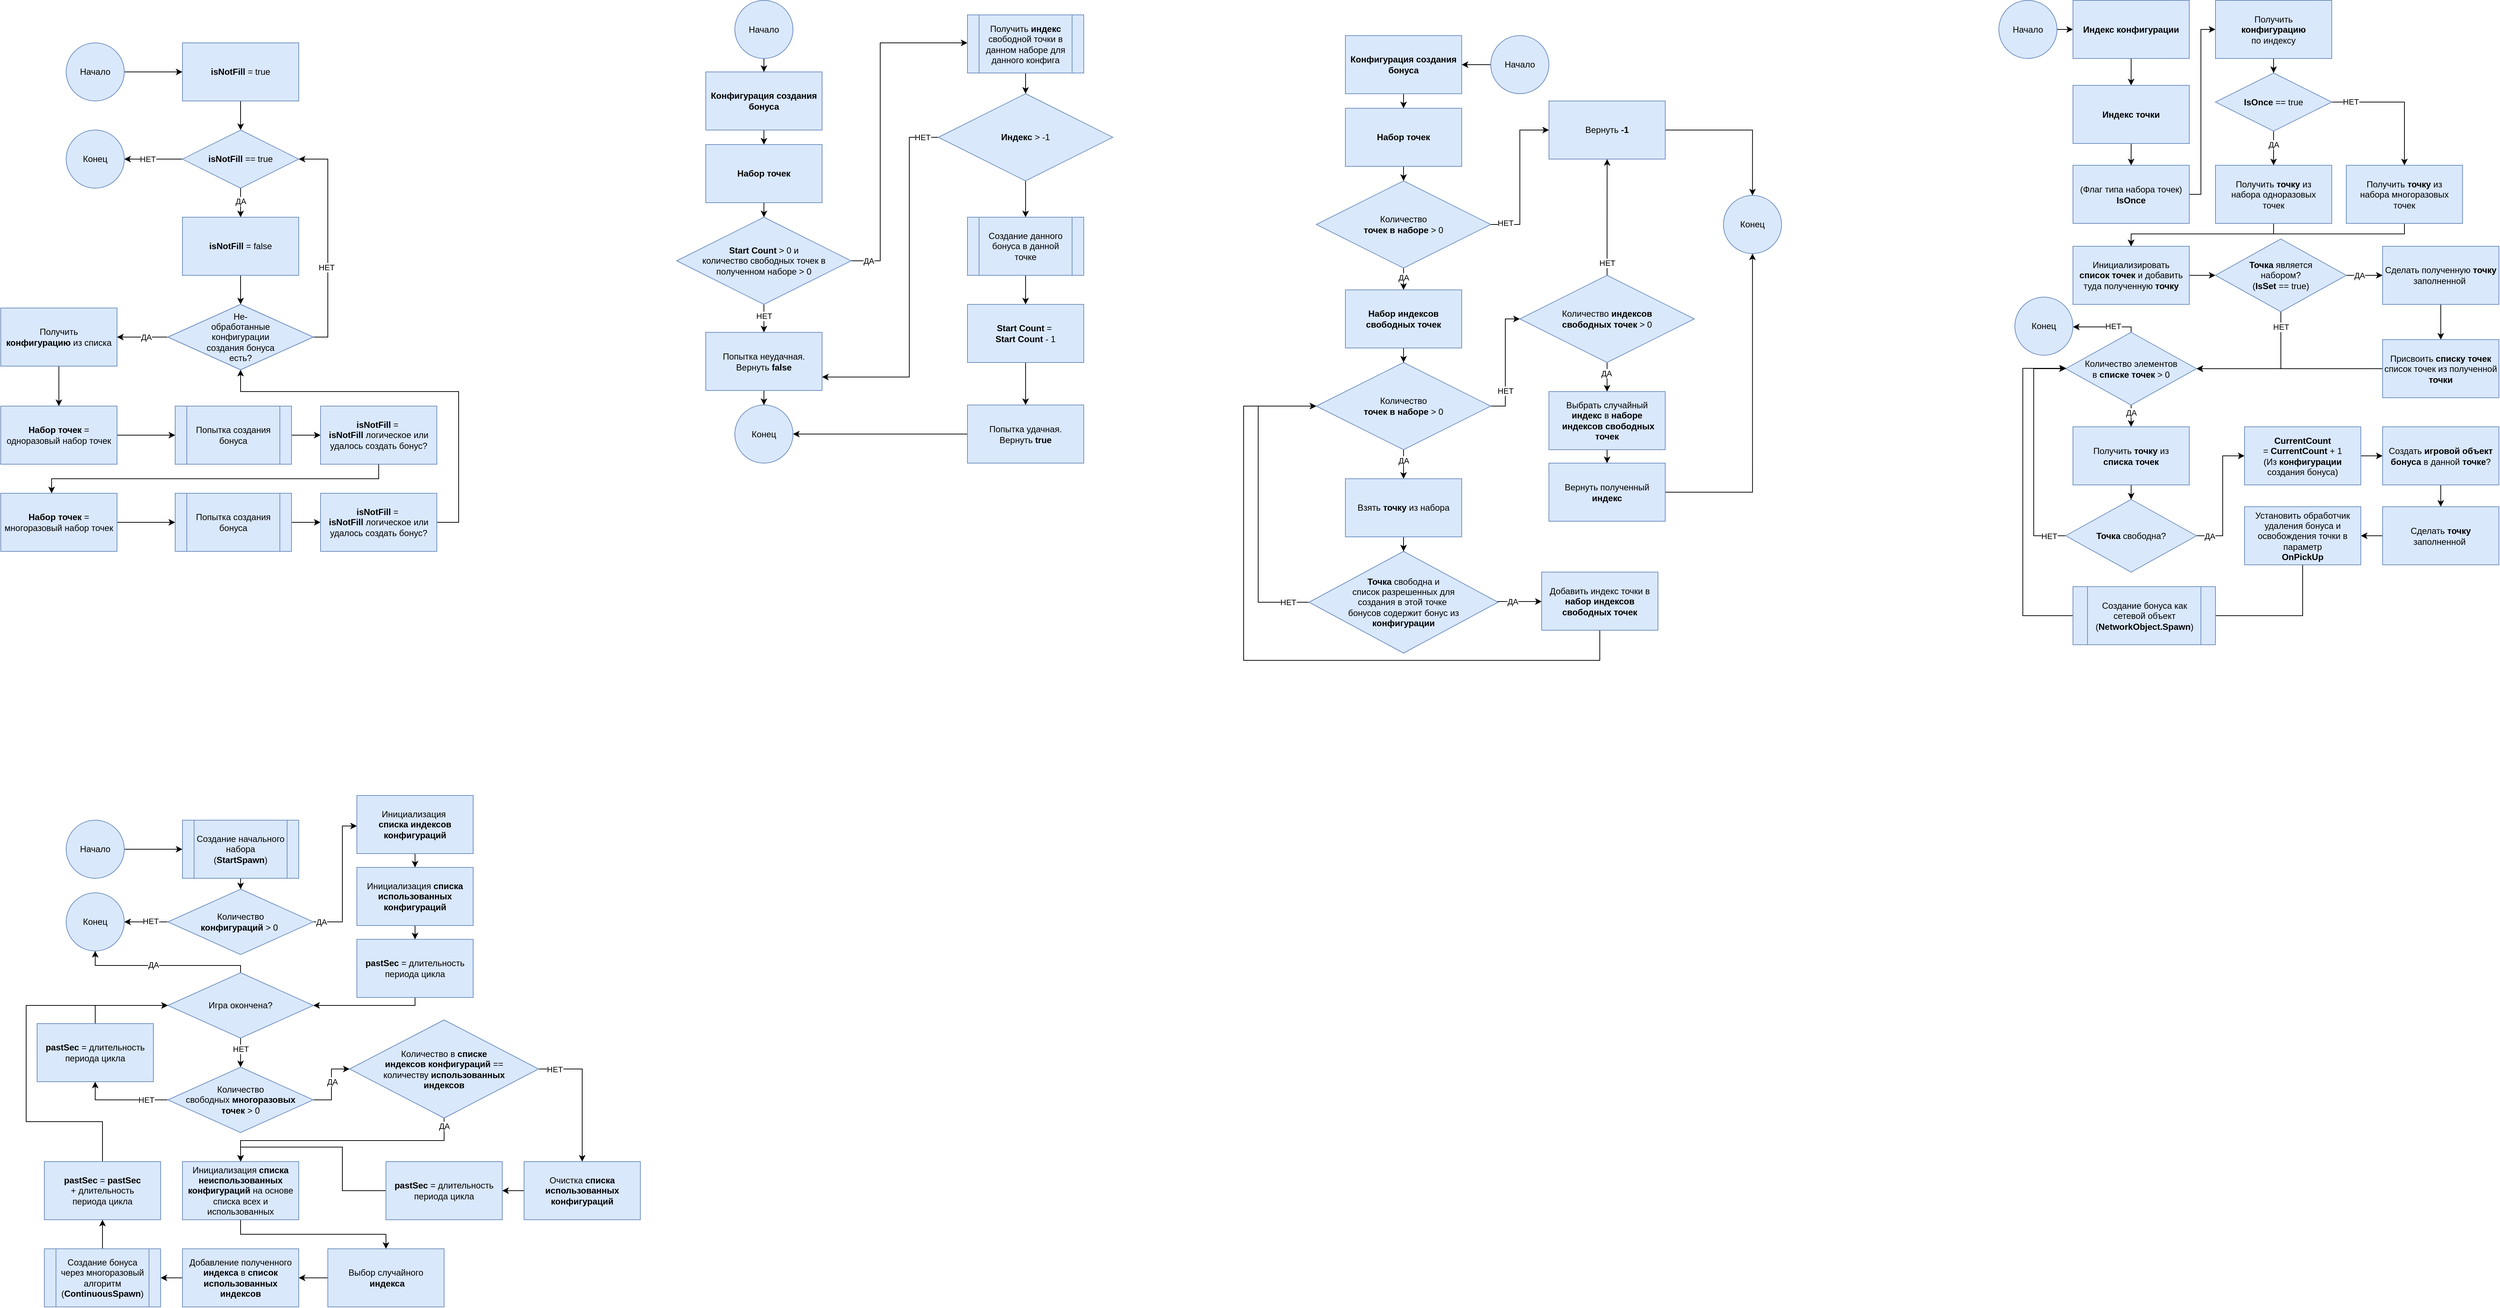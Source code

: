 <mxfile version="20.7.4" type="device"><diagram id="KfQJurLHbdmu5uX72Rk1" name="Page-1"><mxGraphModel dx="9333" dy="5787" grid="0" gridSize="10" guides="1" tooltips="1" connect="1" arrows="1" fold="1" page="0" pageScale="1" pageWidth="850" pageHeight="1100" math="0" shadow="0"><root><mxCell id="0"/><mxCell id="1" parent="0"/><mxCell id="1uHVcnJE2vXdpQwuul6x-3" style="edgeStyle=orthogonalEdgeStyle;rounded=0;orthogonalLoop=1;jettySize=auto;html=1;" parent="1" source="1uHVcnJE2vXdpQwuul6x-1" target="1uHVcnJE2vXdpQwuul6x-2" edge="1"><mxGeometry relative="1" as="geometry"/></mxCell><mxCell id="1uHVcnJE2vXdpQwuul6x-1" value="Начало" style="ellipse;whiteSpace=wrap;html=1;aspect=fixed;fillColor=#dae8fc;strokeColor=#6c8ebf;" parent="1" vertex="1"><mxGeometry x="-200" y="200" width="80" height="80" as="geometry"/></mxCell><mxCell id="1uHVcnJE2vXdpQwuul6x-5" style="edgeStyle=orthogonalEdgeStyle;rounded=0;orthogonalLoop=1;jettySize=auto;html=1;" parent="1" source="1uHVcnJE2vXdpQwuul6x-2" target="1uHVcnJE2vXdpQwuul6x-6" edge="1"><mxGeometry relative="1" as="geometry"><mxPoint x="40" y="320" as="targetPoint"/></mxGeometry></mxCell><mxCell id="1uHVcnJE2vXdpQwuul6x-2" value="&lt;b&gt;isNotFill&lt;/b&gt; = true" style="rounded=0;whiteSpace=wrap;html=1;fillColor=#dae8fc;strokeColor=#6c8ebf;" parent="1" vertex="1"><mxGeometry x="-40" y="200" width="160" height="80" as="geometry"/></mxCell><mxCell id="1uHVcnJE2vXdpQwuul6x-14" style="edgeStyle=orthogonalEdgeStyle;rounded=0;orthogonalLoop=1;jettySize=auto;html=1;" parent="1" source="1uHVcnJE2vXdpQwuul6x-6" target="1uHVcnJE2vXdpQwuul6x-13" edge="1"><mxGeometry relative="1" as="geometry"><Array as="points"><mxPoint x="40" y="420"/><mxPoint x="40" y="420"/></Array></mxGeometry></mxCell><mxCell id="1uHVcnJE2vXdpQwuul6x-18" value="ДА" style="edgeLabel;html=1;align=center;verticalAlign=middle;resizable=0;points=[];" parent="1uHVcnJE2vXdpQwuul6x-14" vertex="1" connectable="0"><mxGeometry x="-0.125" relative="1" as="geometry"><mxPoint as="offset"/></mxGeometry></mxCell><mxCell id="1uHVcnJE2vXdpQwuul6x-42" style="edgeStyle=orthogonalEdgeStyle;rounded=0;orthogonalLoop=1;jettySize=auto;html=1;" parent="1" source="1uHVcnJE2vXdpQwuul6x-6" target="1uHVcnJE2vXdpQwuul6x-8" edge="1"><mxGeometry relative="1" as="geometry"/></mxCell><mxCell id="1uHVcnJE2vXdpQwuul6x-43" value="НЕТ" style="edgeLabel;html=1;align=center;verticalAlign=middle;resizable=0;points=[];" parent="1uHVcnJE2vXdpQwuul6x-42" vertex="1" connectable="0"><mxGeometry x="0.204" relative="1" as="geometry"><mxPoint as="offset"/></mxGeometry></mxCell><mxCell id="1uHVcnJE2vXdpQwuul6x-6" value="&lt;b style=&quot;border-color: var(--border-color);&quot;&gt;isNotFill&lt;/b&gt;&amp;nbsp;== true" style="rhombus;whiteSpace=wrap;html=1;fillColor=#dae8fc;strokeColor=#6c8ebf;" parent="1" vertex="1"><mxGeometry x="-40" y="320" width="160" height="80" as="geometry"/></mxCell><mxCell id="1uHVcnJE2vXdpQwuul6x-8" value="Конец" style="ellipse;whiteSpace=wrap;html=1;aspect=fixed;fillColor=#dae8fc;strokeColor=#6c8ebf;" parent="1" vertex="1"><mxGeometry x="-200" y="320" width="80" height="80" as="geometry"/></mxCell><mxCell id="1uHVcnJE2vXdpQwuul6x-20" style="edgeStyle=orthogonalEdgeStyle;rounded=0;orthogonalLoop=1;jettySize=auto;html=1;" parent="1" source="1uHVcnJE2vXdpQwuul6x-13" target="1uHVcnJE2vXdpQwuul6x-19" edge="1"><mxGeometry relative="1" as="geometry"><Array as="points"><mxPoint x="50" y="520"/><mxPoint x="50" y="520"/></Array></mxGeometry></mxCell><mxCell id="1uHVcnJE2vXdpQwuul6x-13" value="&lt;b&gt;isNotFill&lt;/b&gt; = false" style="rounded=0;whiteSpace=wrap;html=1;fillColor=#dae8fc;strokeColor=#6c8ebf;" parent="1" vertex="1"><mxGeometry x="-40" y="440" width="160" height="80" as="geometry"/></mxCell><mxCell id="1uHVcnJE2vXdpQwuul6x-44" style="edgeStyle=orthogonalEdgeStyle;rounded=0;orthogonalLoop=1;jettySize=auto;html=1;" parent="1" source="1uHVcnJE2vXdpQwuul6x-19" target="1uHVcnJE2vXdpQwuul6x-6" edge="1"><mxGeometry relative="1" as="geometry"><Array as="points"><mxPoint x="160" y="605"/><mxPoint x="160" y="360"/></Array></mxGeometry></mxCell><mxCell id="1uHVcnJE2vXdpQwuul6x-45" value="НЕТ" style="edgeLabel;html=1;align=center;verticalAlign=middle;resizable=0;points=[];" parent="1uHVcnJE2vXdpQwuul6x-44" vertex="1" connectable="0"><mxGeometry x="-0.236" y="2" relative="1" as="geometry"><mxPoint as="offset"/></mxGeometry></mxCell><mxCell id="1uHVcnJE2vXdpQwuul6x-46" style="edgeStyle=orthogonalEdgeStyle;rounded=0;orthogonalLoop=1;jettySize=auto;html=1;" parent="1" source="1uHVcnJE2vXdpQwuul6x-19" target="1uHVcnJE2vXdpQwuul6x-28" edge="1"><mxGeometry relative="1" as="geometry"/></mxCell><mxCell id="1uHVcnJE2vXdpQwuul6x-47" value="ДА" style="edgeLabel;html=1;align=center;verticalAlign=middle;resizable=0;points=[];" parent="1uHVcnJE2vXdpQwuul6x-46" vertex="1" connectable="0"><mxGeometry x="-0.733" y="1" relative="1" as="geometry"><mxPoint x="-21" y="-1" as="offset"/></mxGeometry></mxCell><mxCell id="1uHVcnJE2vXdpQwuul6x-19" value="Не-&lt;br&gt;обработанные &lt;br&gt;конфигурации&lt;br&gt;создания бонуса&lt;br&gt;есть?" style="rhombus;whiteSpace=wrap;html=1;fillColor=#dae8fc;strokeColor=#6c8ebf;" parent="1" vertex="1"><mxGeometry x="-60" y="560" width="200" height="90" as="geometry"/></mxCell><mxCell id="1uHVcnJE2vXdpQwuul6x-32" style="edgeStyle=orthogonalEdgeStyle;rounded=0;orthogonalLoop=1;jettySize=auto;html=1;" parent="1" source="1uHVcnJE2vXdpQwuul6x-23" target="1uHVcnJE2vXdpQwuul6x-33" edge="1"><mxGeometry relative="1" as="geometry"><mxPoint x="-160" y="820" as="targetPoint"/></mxGeometry></mxCell><mxCell id="1uHVcnJE2vXdpQwuul6x-23" value="&lt;b&gt;Набор точек &lt;/b&gt;= одноразовый набор точек" style="rounded=0;whiteSpace=wrap;html=1;fillColor=#dae8fc;strokeColor=#6c8ebf;" parent="1" vertex="1"><mxGeometry x="-290" y="700" width="160" height="80" as="geometry"/></mxCell><mxCell id="1uHVcnJE2vXdpQwuul6x-38" style="edgeStyle=orthogonalEdgeStyle;rounded=0;orthogonalLoop=1;jettySize=auto;html=1;" parent="1" source="1uHVcnJE2vXdpQwuul6x-26" target="1uHVcnJE2vXdpQwuul6x-37" edge="1"><mxGeometry relative="1" as="geometry"/></mxCell><mxCell id="1uHVcnJE2vXdpQwuul6x-26" value="&lt;b&gt;Набор точек &lt;/b&gt;= многоразовый набор точек" style="rounded=0;whiteSpace=wrap;html=1;fillColor=#dae8fc;strokeColor=#6c8ebf;" parent="1" vertex="1"><mxGeometry x="-290" y="820" width="160" height="80" as="geometry"/></mxCell><mxCell id="1uHVcnJE2vXdpQwuul6x-29" style="edgeStyle=orthogonalEdgeStyle;rounded=0;orthogonalLoop=1;jettySize=auto;html=1;" parent="1" source="1uHVcnJE2vXdpQwuul6x-28" target="1uHVcnJE2vXdpQwuul6x-23" edge="1"><mxGeometry relative="1" as="geometry"/></mxCell><mxCell id="1uHVcnJE2vXdpQwuul6x-28" value="Получить &lt;br&gt;&lt;b&gt;конфигурацию &lt;/b&gt;из списка" style="rounded=0;whiteSpace=wrap;html=1;fillColor=#dae8fc;strokeColor=#6c8ebf;" parent="1" vertex="1"><mxGeometry x="-290" y="565" width="160" height="80" as="geometry"/></mxCell><mxCell id="1uHVcnJE2vXdpQwuul6x-35" style="edgeStyle=orthogonalEdgeStyle;rounded=0;orthogonalLoop=1;jettySize=auto;html=1;" parent="1" source="1uHVcnJE2vXdpQwuul6x-33" target="1uHVcnJE2vXdpQwuul6x-34" edge="1"><mxGeometry relative="1" as="geometry"/></mxCell><mxCell id="1uHVcnJE2vXdpQwuul6x-33" value="Попытка создания бонуса" style="shape=process;whiteSpace=wrap;html=1;backgroundOutline=1;fillColor=#dae8fc;strokeColor=#6c8ebf;" parent="1" vertex="1"><mxGeometry x="-50" y="700" width="160" height="80" as="geometry"/></mxCell><mxCell id="1uHVcnJE2vXdpQwuul6x-36" style="edgeStyle=orthogonalEdgeStyle;rounded=0;orthogonalLoop=1;jettySize=auto;html=1;" parent="1" source="1uHVcnJE2vXdpQwuul6x-34" target="1uHVcnJE2vXdpQwuul6x-26" edge="1"><mxGeometry relative="1" as="geometry"><Array as="points"><mxPoint x="230" y="800"/><mxPoint x="-220" y="800"/></Array></mxGeometry></mxCell><mxCell id="1uHVcnJE2vXdpQwuul6x-34" value="&lt;b style=&quot;border-color: var(--border-color);&quot;&gt;isNotFill&lt;/b&gt;&amp;nbsp;=&amp;nbsp;&lt;br&gt;&lt;b style=&quot;border-color: var(--border-color);&quot;&gt;isNotFill&lt;/b&gt;&amp;nbsp;логическое или&lt;br&gt;удалось создать бонус?" style="rounded=0;whiteSpace=wrap;html=1;fillColor=#dae8fc;strokeColor=#6c8ebf;" parent="1" vertex="1"><mxGeometry x="150" y="700" width="160" height="80" as="geometry"/></mxCell><mxCell id="1uHVcnJE2vXdpQwuul6x-40" style="edgeStyle=orthogonalEdgeStyle;rounded=0;orthogonalLoop=1;jettySize=auto;html=1;" parent="1" source="1uHVcnJE2vXdpQwuul6x-37" target="1uHVcnJE2vXdpQwuul6x-39" edge="1"><mxGeometry relative="1" as="geometry"/></mxCell><mxCell id="1uHVcnJE2vXdpQwuul6x-37" value="Попытка создания бонуса" style="shape=process;whiteSpace=wrap;html=1;backgroundOutline=1;fillColor=#dae8fc;strokeColor=#6c8ebf;" parent="1" vertex="1"><mxGeometry x="-50" y="820" width="160" height="80" as="geometry"/></mxCell><mxCell id="1uHVcnJE2vXdpQwuul6x-48" style="edgeStyle=orthogonalEdgeStyle;rounded=0;orthogonalLoop=1;jettySize=auto;html=1;" parent="1" source="1uHVcnJE2vXdpQwuul6x-39" target="1uHVcnJE2vXdpQwuul6x-19" edge="1"><mxGeometry relative="1" as="geometry"><Array as="points"><mxPoint x="340" y="860"/><mxPoint x="340" y="680"/><mxPoint x="40" y="680"/></Array></mxGeometry></mxCell><mxCell id="1uHVcnJE2vXdpQwuul6x-39" value="&lt;b style=&quot;border-color: var(--border-color);&quot;&gt;isNotFill&lt;/b&gt;&amp;nbsp;=&amp;nbsp;&lt;br&gt;&lt;b style=&quot;border-color: var(--border-color);&quot;&gt;isNotFill&lt;/b&gt;&amp;nbsp;логическое или&lt;br&gt;удалось создать бонус?" style="rounded=0;whiteSpace=wrap;html=1;fillColor=#dae8fc;strokeColor=#6c8ebf;" parent="1" vertex="1"><mxGeometry x="150" y="820" width="160" height="80" as="geometry"/></mxCell><mxCell id="1uHVcnJE2vXdpQwuul6x-51" style="edgeStyle=orthogonalEdgeStyle;rounded=0;orthogonalLoop=1;jettySize=auto;html=1;" parent="1" source="1uHVcnJE2vXdpQwuul6x-49" target="1uHVcnJE2vXdpQwuul6x-50" edge="1"><mxGeometry relative="1" as="geometry"/></mxCell><mxCell id="1uHVcnJE2vXdpQwuul6x-49" value="Начало" style="ellipse;whiteSpace=wrap;html=1;aspect=fixed;fillColor=#dae8fc;strokeColor=#6c8ebf;" parent="1" vertex="1"><mxGeometry x="720" y="141.5" width="80" height="80" as="geometry"/></mxCell><mxCell id="1uHVcnJE2vXdpQwuul6x-53" style="edgeStyle=orthogonalEdgeStyle;rounded=0;orthogonalLoop=1;jettySize=auto;html=1;" parent="1" source="1uHVcnJE2vXdpQwuul6x-50" target="1uHVcnJE2vXdpQwuul6x-52" edge="1"><mxGeometry relative="1" as="geometry"/></mxCell><mxCell id="1uHVcnJE2vXdpQwuul6x-50" value="&lt;b&gt;Конфигурация создания бонуса&lt;/b&gt;" style="rounded=0;whiteSpace=wrap;html=1;fillColor=#dae8fc;strokeColor=#6c8ebf;" parent="1" vertex="1"><mxGeometry x="680" y="240" width="160" height="80" as="geometry"/></mxCell><mxCell id="1uHVcnJE2vXdpQwuul6x-55" style="edgeStyle=orthogonalEdgeStyle;rounded=0;orthogonalLoop=1;jettySize=auto;html=1;" parent="1" source="1uHVcnJE2vXdpQwuul6x-52" target="1uHVcnJE2vXdpQwuul6x-54" edge="1"><mxGeometry relative="1" as="geometry"/></mxCell><mxCell id="1uHVcnJE2vXdpQwuul6x-52" value="&lt;b&gt;Набор точек&lt;/b&gt;&lt;span style=&quot;color: rgba(0, 0, 0, 0); font-family: monospace; font-size: 0px; text-align: start;&quot;&gt;%3CmxGraphModel%3E%3Croot%3E%3CmxCell%20id%3D%220%22%2F%3E%3CmxCell%20id%3D%221%22%20parent%3D%220%22%2F%3E%3CmxCell%20id%3D%222%22%20value%3D%22%26lt%3Bb%26gt%3BisNotFill%26lt%3B%2Fb%26gt%3B%20%3D%20true%22%20style%3D%22rounded%3D0%3BwhiteSpace%3Dwrap%3Bhtml%3D1%3BfillColor%3D%23dae8fc%3BstrokeColor%3D%236c8ebf%3B%22%20vertex%3D%221%22%20parent%3D%221%22%3E%3CmxGeometry%20x%3D%22-40%22%20y%3D%22200%22%20width%3D%22160%22%20height%3D%2280%22%20as%3D%22geometry%22%2F%3E%3C%2FmxCell%3E%3C%2Froot%3E%3C%2FmxGraphModel%3E&lt;/span&gt;" style="rounded=0;whiteSpace=wrap;html=1;fillColor=#dae8fc;strokeColor=#6c8ebf;" parent="1" vertex="1"><mxGeometry x="680" y="340" width="160" height="80" as="geometry"/></mxCell><mxCell id="1uHVcnJE2vXdpQwuul6x-56" style="edgeStyle=orthogonalEdgeStyle;rounded=0;orthogonalLoop=1;jettySize=auto;html=1;" parent="1" source="1uHVcnJE2vXdpQwuul6x-54" target="1uHVcnJE2vXdpQwuul6x-58" edge="1"><mxGeometry relative="1" as="geometry"><mxPoint x="760" y="620" as="targetPoint"/><Array as="points"/></mxGeometry></mxCell><mxCell id="1uHVcnJE2vXdpQwuul6x-57" value="НЕТ" style="edgeLabel;html=1;align=center;verticalAlign=middle;resizable=0;points=[];" parent="1uHVcnJE2vXdpQwuul6x-56" vertex="1" connectable="0"><mxGeometry x="-0.239" relative="1" as="geometry"><mxPoint as="offset"/></mxGeometry></mxCell><mxCell id="1uHVcnJE2vXdpQwuul6x-63" style="edgeStyle=orthogonalEdgeStyle;rounded=0;orthogonalLoop=1;jettySize=auto;html=1;" parent="1" source="1uHVcnJE2vXdpQwuul6x-54" target="1uHVcnJE2vXdpQwuul6x-65" edge="1"><mxGeometry relative="1" as="geometry"><mxPoint x="960" y="240.034" as="targetPoint"/><Array as="points"><mxPoint x="920" y="500"/><mxPoint x="920" y="200"/></Array></mxGeometry></mxCell><mxCell id="1uHVcnJE2vXdpQwuul6x-64" value="ДА" style="edgeLabel;html=1;align=center;verticalAlign=middle;resizable=0;points=[];" parent="1uHVcnJE2vXdpQwuul6x-63" vertex="1" connectable="0"><mxGeometry x="-0.851" y="1" relative="1" as="geometry"><mxPoint x="-11" y="1" as="offset"/></mxGeometry></mxCell><mxCell id="1uHVcnJE2vXdpQwuul6x-54" value="&lt;b&gt;Start Count&lt;/b&gt; &amp;gt; 0 и &lt;br&gt;количество свободных точек в полученном наборе &amp;gt; 0" style="rhombus;whiteSpace=wrap;html=1;fillColor=#dae8fc;strokeColor=#6c8ebf;" parent="1" vertex="1"><mxGeometry x="640" y="440" width="240" height="120" as="geometry"/></mxCell><mxCell id="1uHVcnJE2vXdpQwuul6x-61" style="edgeStyle=orthogonalEdgeStyle;rounded=0;orthogonalLoop=1;jettySize=auto;html=1;" parent="1" source="1uHVcnJE2vXdpQwuul6x-58" target="1uHVcnJE2vXdpQwuul6x-60" edge="1"><mxGeometry relative="1" as="geometry"/></mxCell><mxCell id="1uHVcnJE2vXdpQwuul6x-58" value="Попытка неудачная.&lt;br&gt;Вернуть &lt;b&gt;false&lt;/b&gt;" style="rounded=0;whiteSpace=wrap;html=1;fillColor=#dae8fc;strokeColor=#6c8ebf;" parent="1" vertex="1"><mxGeometry x="680" y="598.5" width="160" height="80" as="geometry"/></mxCell><mxCell id="1uHVcnJE2vXdpQwuul6x-60" value="Конец" style="ellipse;whiteSpace=wrap;html=1;aspect=fixed;fillColor=#dae8fc;strokeColor=#6c8ebf;" parent="1" vertex="1"><mxGeometry x="720" y="698.5" width="80" height="80" as="geometry"/></mxCell><mxCell id="1uHVcnJE2vXdpQwuul6x-67" style="edgeStyle=orthogonalEdgeStyle;rounded=0;orthogonalLoop=1;jettySize=auto;html=1;" parent="1" source="1uHVcnJE2vXdpQwuul6x-65" target="1uHVcnJE2vXdpQwuul6x-66" edge="1"><mxGeometry relative="1" as="geometry"/></mxCell><mxCell id="1uHVcnJE2vXdpQwuul6x-65" value="Получить &lt;b&gt;индекс&lt;/b&gt; свободной точки в данном наборе для данного конфига" style="shape=process;whiteSpace=wrap;html=1;backgroundOutline=1;fillColor=#dae8fc;strokeColor=#6c8ebf;" parent="1" vertex="1"><mxGeometry x="1040" y="161.5" width="160" height="80" as="geometry"/></mxCell><mxCell id="1uHVcnJE2vXdpQwuul6x-69" style="edgeStyle=orthogonalEdgeStyle;rounded=0;orthogonalLoop=1;jettySize=auto;html=1;" parent="1" source="1uHVcnJE2vXdpQwuul6x-66" target="1uHVcnJE2vXdpQwuul6x-58" edge="1"><mxGeometry relative="1" as="geometry"><Array as="points"><mxPoint x="960" y="330"/><mxPoint x="960" y="660"/></Array></mxGeometry></mxCell><mxCell id="1uHVcnJE2vXdpQwuul6x-70" value="НЕТ" style="edgeLabel;html=1;align=center;verticalAlign=middle;resizable=0;points=[];" parent="1uHVcnJE2vXdpQwuul6x-69" vertex="1" connectable="0"><mxGeometry x="-0.923" y="-1" relative="1" as="geometry"><mxPoint x="-3" y="1" as="offset"/></mxGeometry></mxCell><mxCell id="1uHVcnJE2vXdpQwuul6x-73" style="edgeStyle=orthogonalEdgeStyle;rounded=0;orthogonalLoop=1;jettySize=auto;html=1;" parent="1" source="1uHVcnJE2vXdpQwuul6x-66" target="1uHVcnJE2vXdpQwuul6x-72" edge="1"><mxGeometry relative="1" as="geometry"/></mxCell><mxCell id="1uHVcnJE2vXdpQwuul6x-66" value="&lt;b&gt;Индекc &lt;/b&gt;&amp;gt; -1" style="rhombus;whiteSpace=wrap;html=1;fillColor=#dae8fc;strokeColor=#6c8ebf;" parent="1" vertex="1"><mxGeometry x="1000" y="270" width="240" height="120" as="geometry"/></mxCell><mxCell id="1uHVcnJE2vXdpQwuul6x-75" style="edgeStyle=orthogonalEdgeStyle;rounded=0;orthogonalLoop=1;jettySize=auto;html=1;" parent="1" source="1uHVcnJE2vXdpQwuul6x-72" target="1uHVcnJE2vXdpQwuul6x-74" edge="1"><mxGeometry relative="1" as="geometry"/></mxCell><mxCell id="1uHVcnJE2vXdpQwuul6x-72" value="Создание данного бонуса в данной &lt;br&gt;точке" style="shape=process;whiteSpace=wrap;html=1;backgroundOutline=1;fillColor=#dae8fc;strokeColor=#6c8ebf;" parent="1" vertex="1"><mxGeometry x="1040" y="440" width="160" height="80" as="geometry"/></mxCell><mxCell id="1uHVcnJE2vXdpQwuul6x-77" style="edgeStyle=orthogonalEdgeStyle;rounded=0;orthogonalLoop=1;jettySize=auto;html=1;" parent="1" source="1uHVcnJE2vXdpQwuul6x-74" target="1uHVcnJE2vXdpQwuul6x-76" edge="1"><mxGeometry relative="1" as="geometry"/></mxCell><mxCell id="1uHVcnJE2vXdpQwuul6x-74" value="&lt;b&gt;Start Count &lt;/b&gt;=&lt;b&gt;&amp;nbsp;&lt;br&gt;&lt;/b&gt;&lt;b style=&quot;border-color: var(--border-color);&quot;&gt;Start Count &lt;/b&gt;&lt;span style=&quot;border-color: var(--border-color);&quot;&gt;- 1&lt;/span&gt;" style="rounded=0;whiteSpace=wrap;html=1;fillColor=#dae8fc;strokeColor=#6c8ebf;" parent="1" vertex="1"><mxGeometry x="1040" y="560" width="160" height="80" as="geometry"/></mxCell><mxCell id="1uHVcnJE2vXdpQwuul6x-78" style="edgeStyle=orthogonalEdgeStyle;rounded=0;orthogonalLoop=1;jettySize=auto;html=1;" parent="1" source="1uHVcnJE2vXdpQwuul6x-76" target="1uHVcnJE2vXdpQwuul6x-60" edge="1"><mxGeometry relative="1" as="geometry"/></mxCell><mxCell id="1uHVcnJE2vXdpQwuul6x-76" value="Попытка удачная.&lt;br&gt;Вернуть &lt;b&gt;true&lt;/b&gt;" style="rounded=0;whiteSpace=wrap;html=1;fillColor=#dae8fc;strokeColor=#6c8ebf;" parent="1" vertex="1"><mxGeometry x="1040" y="698.5" width="160" height="80" as="geometry"/></mxCell><mxCell id="1uHVcnJE2vXdpQwuul6x-80" style="edgeStyle=orthogonalEdgeStyle;rounded=0;orthogonalLoop=1;jettySize=auto;html=1;" parent="1" source="1uHVcnJE2vXdpQwuul6x-81" target="1uHVcnJE2vXdpQwuul6x-83" edge="1"><mxGeometry relative="1" as="geometry"/></mxCell><mxCell id="1uHVcnJE2vXdpQwuul6x-81" value="Начало" style="ellipse;whiteSpace=wrap;html=1;aspect=fixed;fillColor=#dae8fc;strokeColor=#6c8ebf;" parent="1" vertex="1"><mxGeometry x="1760" y="190" width="80" height="80" as="geometry"/></mxCell><mxCell id="1uHVcnJE2vXdpQwuul6x-82" style="edgeStyle=orthogonalEdgeStyle;rounded=0;orthogonalLoop=1;jettySize=auto;html=1;" parent="1" source="1uHVcnJE2vXdpQwuul6x-83" target="1uHVcnJE2vXdpQwuul6x-84" edge="1"><mxGeometry relative="1" as="geometry"/></mxCell><mxCell id="1uHVcnJE2vXdpQwuul6x-83" value="&lt;b&gt;Конфигурация создания бонуса&lt;/b&gt;" style="rounded=0;whiteSpace=wrap;html=1;fillColor=#dae8fc;strokeColor=#6c8ebf;" parent="1" vertex="1"><mxGeometry x="1560" y="190" width="160" height="80" as="geometry"/></mxCell><mxCell id="1uHVcnJE2vXdpQwuul6x-109" style="edgeStyle=orthogonalEdgeStyle;rounded=0;orthogonalLoop=1;jettySize=auto;html=1;" parent="1" source="1uHVcnJE2vXdpQwuul6x-84" target="1uHVcnJE2vXdpQwuul6x-102" edge="1"><mxGeometry relative="1" as="geometry"/></mxCell><mxCell id="1uHVcnJE2vXdpQwuul6x-84" value="&lt;b&gt;Набор точек&lt;/b&gt;&lt;span style=&quot;color: rgba(0, 0, 0, 0); font-family: monospace; font-size: 0px; text-align: start;&quot;&gt;%3CmxGraphModel%3E%3Croot%3E%3CmxCell%20id%3D%220%22%2F%3E%3CmxCell%20id%3D%221%22%20parent%3D%220%22%2F%3E%3CmxCell%20id%3D%222%22%20value%3D%22%26lt%3Bb%26gt%3BisNotFill%26lt%3B%2Fb%26gt%3B%20%3D%20true%22%20style%3D%22rounded%3D0%3BwhiteSpace%3Dwrap%3Bhtml%3D1%3BfillColor%3D%23dae8fc%3BstrokeColor%3D%236c8ebf%3B%22%20vertex%3D%221%22%20parent%3D%221%22%3E%3CmxGeometry%20x%3D%22-40%22%20y%3D%22200%22%20width%3D%22160%22%20height%3D%2280%22%20as%3D%22geometry%22%2F%3E%3C%2FmxCell%3E%3C%2Froot%3E%3C%2FmxGraphModel%3E&lt;/span&gt;" style="rounded=0;whiteSpace=wrap;html=1;fillColor=#dae8fc;strokeColor=#6c8ebf;" parent="1" vertex="1"><mxGeometry x="1560" y="290" width="160" height="80" as="geometry"/></mxCell><mxCell id="1uHVcnJE2vXdpQwuul6x-94" style="edgeStyle=orthogonalEdgeStyle;rounded=0;orthogonalLoop=1;jettySize=auto;html=1;" parent="1" source="1uHVcnJE2vXdpQwuul6x-85" target="1uHVcnJE2vXdpQwuul6x-93" edge="1"><mxGeometry relative="1" as="geometry"/></mxCell><mxCell id="1uHVcnJE2vXdpQwuul6x-95" value="ДА" style="edgeLabel;html=1;align=center;verticalAlign=middle;resizable=0;points=[];" parent="1uHVcnJE2vXdpQwuul6x-94" vertex="1" connectable="0"><mxGeometry x="-0.284" relative="1" as="geometry"><mxPoint as="offset"/></mxGeometry></mxCell><mxCell id="1uHVcnJE2vXdpQwuul6x-126" style="edgeStyle=orthogonalEdgeStyle;rounded=0;orthogonalLoop=1;jettySize=auto;html=1;" parent="1" source="1uHVcnJE2vXdpQwuul6x-85" target="1uHVcnJE2vXdpQwuul6x-128" edge="1"><mxGeometry relative="1" as="geometry"><mxPoint x="1840.07" y="765" as="targetPoint"/></mxGeometry></mxCell><mxCell id="1uHVcnJE2vXdpQwuul6x-127" value="НЕТ" style="edgeLabel;html=1;align=center;verticalAlign=middle;resizable=0;points=[];" parent="1uHVcnJE2vXdpQwuul6x-126" vertex="1" connectable="0"><mxGeometry x="0.245" relative="1" as="geometry"><mxPoint y="58" as="offset"/></mxGeometry></mxCell><mxCell id="1uHVcnJE2vXdpQwuul6x-85" value="Количество&lt;br&gt;&lt;b&gt;точек в наборе &lt;/b&gt;&amp;gt; 0" style="rhombus;whiteSpace=wrap;html=1;fillColor=#dae8fc;strokeColor=#6c8ebf;" parent="1" vertex="1"><mxGeometry x="1520" y="640" width="240" height="120" as="geometry"/></mxCell><mxCell id="1uHVcnJE2vXdpQwuul6x-114" style="edgeStyle=orthogonalEdgeStyle;rounded=0;orthogonalLoop=1;jettySize=auto;html=1;" parent="1" source="1uHVcnJE2vXdpQwuul6x-92" target="1uHVcnJE2vXdpQwuul6x-111" edge="1"><mxGeometry relative="1" as="geometry"><Array as="points"><mxPoint x="1810" y="969"/><mxPoint x="1810" y="969"/></Array></mxGeometry></mxCell><mxCell id="1uHVcnJE2vXdpQwuul6x-115" value="ДА" style="edgeLabel;html=1;align=center;verticalAlign=middle;resizable=0;points=[];" parent="1uHVcnJE2vXdpQwuul6x-114" vertex="1" connectable="0"><mxGeometry x="-0.77" y="-1" relative="1" as="geometry"><mxPoint x="15" y="-1" as="offset"/></mxGeometry></mxCell><mxCell id="1uHVcnJE2vXdpQwuul6x-123" style="edgeStyle=orthogonalEdgeStyle;rounded=0;orthogonalLoop=1;jettySize=auto;html=1;" parent="1" source="1uHVcnJE2vXdpQwuul6x-92" target="1uHVcnJE2vXdpQwuul6x-85" edge="1"><mxGeometry relative="1" as="geometry"><Array as="points"><mxPoint x="1440" y="970"/><mxPoint x="1440" y="700"/></Array></mxGeometry></mxCell><mxCell id="1uHVcnJE2vXdpQwuul6x-124" value="НЕТ" style="edgeLabel;html=1;align=center;verticalAlign=middle;resizable=0;points=[];" parent="1uHVcnJE2vXdpQwuul6x-123" vertex="1" connectable="0"><mxGeometry x="-0.863" relative="1" as="geometry"><mxPoint as="offset"/></mxGeometry></mxCell><mxCell id="1uHVcnJE2vXdpQwuul6x-92" value="&lt;b&gt;Точка&lt;/b&gt; свободна и &lt;br&gt;список разрешенных для&lt;br&gt;создания в этой точке&amp;nbsp;&lt;br&gt;бонусов содержит бонус из &lt;br&gt;&lt;b&gt;конфигурации&lt;/b&gt;" style="rhombus;whiteSpace=wrap;html=1;fillColor=#dae8fc;strokeColor=#6c8ebf;" parent="1" vertex="1"><mxGeometry x="1510" y="900" width="260" height="140" as="geometry"/></mxCell><mxCell id="1uHVcnJE2vXdpQwuul6x-98" style="edgeStyle=orthogonalEdgeStyle;rounded=0;orthogonalLoop=1;jettySize=auto;html=1;" parent="1" source="1uHVcnJE2vXdpQwuul6x-93" target="1uHVcnJE2vXdpQwuul6x-92" edge="1"><mxGeometry relative="1" as="geometry"/></mxCell><mxCell id="1uHVcnJE2vXdpQwuul6x-93" value="Взять &lt;b&gt;точку &lt;/b&gt;из набора" style="rounded=0;whiteSpace=wrap;html=1;fillColor=#dae8fc;strokeColor=#6c8ebf;" parent="1" vertex="1"><mxGeometry x="1560" y="800" width="160" height="80" as="geometry"/></mxCell><mxCell id="1uHVcnJE2vXdpQwuul6x-118" style="edgeStyle=orthogonalEdgeStyle;rounded=0;orthogonalLoop=1;jettySize=auto;html=1;" parent="1" source="1uHVcnJE2vXdpQwuul6x-102" target="1uHVcnJE2vXdpQwuul6x-117" edge="1"><mxGeometry relative="1" as="geometry"/></mxCell><mxCell id="LQaMfKlXE7i4MEKMoYm9-1" value="ДА" style="edgeLabel;html=1;align=center;verticalAlign=middle;resizable=0;points=[];" vertex="1" connectable="0" parent="1uHVcnJE2vXdpQwuul6x-118"><mxGeometry x="0.095" relative="1" as="geometry"><mxPoint as="offset"/></mxGeometry></mxCell><mxCell id="1uHVcnJE2vXdpQwuul6x-102" value="Количество&lt;br&gt;&lt;b&gt;точек в наборе &lt;/b&gt;&amp;gt; 0" style="rhombus;whiteSpace=wrap;html=1;fillColor=#dae8fc;strokeColor=#6c8ebf;" parent="1" vertex="1"><mxGeometry x="1520" y="390" width="240" height="120" as="geometry"/></mxCell><mxCell id="1uHVcnJE2vXdpQwuul6x-104" style="edgeStyle=orthogonalEdgeStyle;rounded=0;orthogonalLoop=1;jettySize=auto;html=1;" parent="1" source="1uHVcnJE2vXdpQwuul6x-102" target="1uHVcnJE2vXdpQwuul6x-107" edge="1"><mxGeometry relative="1" as="geometry"><mxPoint x="1840.07" y="450" as="targetPoint"/><mxPoint x="1760.001" y="450.034" as="sourcePoint"/><Array as="points"><mxPoint x="1800" y="450"/><mxPoint x="1800" y="320"/></Array></mxGeometry></mxCell><mxCell id="1uHVcnJE2vXdpQwuul6x-105" value="НЕТ" style="edgeLabel;html=1;align=center;verticalAlign=middle;resizable=0;points=[];" parent="1uHVcnJE2vXdpQwuul6x-104" vertex="1" connectable="0"><mxGeometry x="-0.341" y="1" relative="1" as="geometry"><mxPoint x="-19" y="27" as="offset"/></mxGeometry></mxCell><mxCell id="1uHVcnJE2vXdpQwuul6x-106" style="edgeStyle=orthogonalEdgeStyle;rounded=0;orthogonalLoop=1;jettySize=auto;html=1;" parent="1" source="1uHVcnJE2vXdpQwuul6x-107" target="1uHVcnJE2vXdpQwuul6x-108" edge="1"><mxGeometry relative="1" as="geometry"/></mxCell><mxCell id="1uHVcnJE2vXdpQwuul6x-107" value="Вернуть&lt;b&gt; -1&lt;/b&gt;" style="rounded=0;whiteSpace=wrap;html=1;fillColor=#dae8fc;strokeColor=#6c8ebf;" parent="1" vertex="1"><mxGeometry x="1840.07" y="280" width="160" height="80" as="geometry"/></mxCell><mxCell id="1uHVcnJE2vXdpQwuul6x-108" value="Конец" style="ellipse;whiteSpace=wrap;html=1;aspect=fixed;fillColor=#dae8fc;strokeColor=#6c8ebf;" parent="1" vertex="1"><mxGeometry x="2080.07" y="410" width="80" height="80" as="geometry"/></mxCell><mxCell id="1uHVcnJE2vXdpQwuul6x-122" style="edgeStyle=orthogonalEdgeStyle;rounded=0;orthogonalLoop=1;jettySize=auto;html=1;" parent="1" source="1uHVcnJE2vXdpQwuul6x-111" target="1uHVcnJE2vXdpQwuul6x-85" edge="1"><mxGeometry x="0.005" y="-80" relative="1" as="geometry"><Array as="points"><mxPoint x="1910" y="1050"/><mxPoint x="1420" y="1050"/><mxPoint x="1420" y="700"/></Array><mxPoint as="offset"/></mxGeometry></mxCell><mxCell id="1uHVcnJE2vXdpQwuul6x-111" value="Добавить индекс точки в &lt;b&gt;н&lt;/b&gt;&lt;b style=&quot;border-color: var(--border-color);&quot;&gt;абор индексов свободных точек&lt;/b&gt;" style="rounded=0;whiteSpace=wrap;html=1;fillColor=#dae8fc;strokeColor=#6c8ebf;" parent="1" vertex="1"><mxGeometry x="1830" y="928.5" width="160" height="80" as="geometry"/></mxCell><mxCell id="1uHVcnJE2vXdpQwuul6x-119" style="edgeStyle=orthogonalEdgeStyle;rounded=0;orthogonalLoop=1;jettySize=auto;html=1;" parent="1" source="1uHVcnJE2vXdpQwuul6x-117" target="1uHVcnJE2vXdpQwuul6x-85" edge="1"><mxGeometry relative="1" as="geometry"/></mxCell><mxCell id="1uHVcnJE2vXdpQwuul6x-117" value="&lt;b&gt;Набор индексов свободных точек&lt;/b&gt;" style="rounded=0;whiteSpace=wrap;html=1;fillColor=#dae8fc;strokeColor=#6c8ebf;" parent="1" vertex="1"><mxGeometry x="1560" y="540" width="160" height="80" as="geometry"/></mxCell><mxCell id="1uHVcnJE2vXdpQwuul6x-129" style="edgeStyle=orthogonalEdgeStyle;rounded=0;orthogonalLoop=1;jettySize=auto;html=1;" parent="1" source="1uHVcnJE2vXdpQwuul6x-128" target="1uHVcnJE2vXdpQwuul6x-107" edge="1"><mxGeometry relative="1" as="geometry"/></mxCell><mxCell id="LQaMfKlXE7i4MEKMoYm9-2" value="НЕТ" style="edgeLabel;html=1;align=center;verticalAlign=middle;resizable=0;points=[];" vertex="1" connectable="0" parent="1uHVcnJE2vXdpQwuul6x-129"><mxGeometry x="-0.786" relative="1" as="geometry"><mxPoint as="offset"/></mxGeometry></mxCell><mxCell id="1uHVcnJE2vXdpQwuul6x-131" style="edgeStyle=orthogonalEdgeStyle;rounded=0;orthogonalLoop=1;jettySize=auto;html=1;" parent="1" source="1uHVcnJE2vXdpQwuul6x-128" target="1uHVcnJE2vXdpQwuul6x-130" edge="1"><mxGeometry relative="1" as="geometry"/></mxCell><mxCell id="1uHVcnJE2vXdpQwuul6x-132" value="ДА" style="edgeLabel;html=1;align=center;verticalAlign=middle;resizable=0;points=[];" parent="1uHVcnJE2vXdpQwuul6x-131" vertex="1" connectable="0"><mxGeometry x="-0.244" y="-1" relative="1" as="geometry"><mxPoint as="offset"/></mxGeometry></mxCell><mxCell id="1uHVcnJE2vXdpQwuul6x-128" value="Количество &lt;b&gt;индексов &lt;br&gt;свободных точек &lt;/b&gt;&amp;gt; 0" style="rhombus;whiteSpace=wrap;html=1;fillColor=#dae8fc;strokeColor=#6c8ebf;" parent="1" vertex="1"><mxGeometry x="1800" y="520" width="240" height="120" as="geometry"/></mxCell><mxCell id="1uHVcnJE2vXdpQwuul6x-134" style="edgeStyle=orthogonalEdgeStyle;rounded=0;orthogonalLoop=1;jettySize=auto;html=1;" parent="1" source="1uHVcnJE2vXdpQwuul6x-130" target="1uHVcnJE2vXdpQwuul6x-133" edge="1"><mxGeometry relative="1" as="geometry"/></mxCell><mxCell id="1uHVcnJE2vXdpQwuul6x-130" value="Выбрать случайный &lt;br&gt;&lt;b&gt;индекс &lt;/b&gt;в &lt;b&gt;н&lt;/b&gt;&lt;b style=&quot;border-color: var(--border-color);&quot;&gt;аборе&lt;br&gt;&amp;nbsp;индексов свободных точек&lt;/b&gt;" style="rounded=0;whiteSpace=wrap;html=1;fillColor=#dae8fc;strokeColor=#6c8ebf;" parent="1" vertex="1"><mxGeometry x="1840" y="680" width="160" height="80" as="geometry"/></mxCell><mxCell id="1uHVcnJE2vXdpQwuul6x-135" style="edgeStyle=orthogonalEdgeStyle;rounded=0;orthogonalLoop=1;jettySize=auto;html=1;" parent="1" source="1uHVcnJE2vXdpQwuul6x-133" target="1uHVcnJE2vXdpQwuul6x-108" edge="1"><mxGeometry relative="1" as="geometry"/></mxCell><mxCell id="1uHVcnJE2vXdpQwuul6x-133" value="Вернуть полученный &lt;b&gt;индекс&lt;/b&gt;" style="rounded=0;whiteSpace=wrap;html=1;fillColor=#dae8fc;strokeColor=#6c8ebf;" parent="1" vertex="1"><mxGeometry x="1840" y="778.5" width="160" height="80" as="geometry"/></mxCell><mxCell id="1uHVcnJE2vXdpQwuul6x-136" style="edgeStyle=orthogonalEdgeStyle;rounded=0;orthogonalLoop=1;jettySize=auto;html=1;" parent="1" source="1uHVcnJE2vXdpQwuul6x-137" target="1uHVcnJE2vXdpQwuul6x-139" edge="1"><mxGeometry relative="1" as="geometry"/></mxCell><mxCell id="1uHVcnJE2vXdpQwuul6x-137" value="Начало" style="ellipse;whiteSpace=wrap;html=1;aspect=fixed;fillColor=#dae8fc;strokeColor=#6c8ebf;" parent="1" vertex="1"><mxGeometry x="2459" y="141.5" width="80" height="80" as="geometry"/></mxCell><mxCell id="1uHVcnJE2vXdpQwuul6x-138" style="edgeStyle=orthogonalEdgeStyle;rounded=0;orthogonalLoop=1;jettySize=auto;html=1;" parent="1" source="1uHVcnJE2vXdpQwuul6x-139" target="1uHVcnJE2vXdpQwuul6x-140" edge="1"><mxGeometry relative="1" as="geometry"/></mxCell><mxCell id="1uHVcnJE2vXdpQwuul6x-139" value="&lt;b&gt;Индекс конфигурации&lt;/b&gt;" style="rounded=0;whiteSpace=wrap;html=1;fillColor=#dae8fc;strokeColor=#6c8ebf;" parent="1" vertex="1"><mxGeometry x="2561" y="141.5" width="160" height="80" as="geometry"/></mxCell><mxCell id="1uHVcnJE2vXdpQwuul6x-142" style="edgeStyle=orthogonalEdgeStyle;rounded=0;orthogonalLoop=1;jettySize=auto;html=1;" parent="1" source="1uHVcnJE2vXdpQwuul6x-140" target="1uHVcnJE2vXdpQwuul6x-141" edge="1"><mxGeometry relative="1" as="geometry"/></mxCell><mxCell id="1uHVcnJE2vXdpQwuul6x-140" value="&lt;b style=&quot;border-color: var(--border-color);&quot;&gt;Индекс точки&lt;/b&gt;" style="rounded=0;whiteSpace=wrap;html=1;fillColor=#dae8fc;strokeColor=#6c8ebf;" parent="1" vertex="1"><mxGeometry x="2561" y="258.5" width="160" height="80" as="geometry"/></mxCell><mxCell id="1uHVcnJE2vXdpQwuul6x-144" style="edgeStyle=orthogonalEdgeStyle;rounded=0;orthogonalLoop=1;jettySize=auto;html=1;" parent="1" source="1uHVcnJE2vXdpQwuul6x-141" target="1uHVcnJE2vXdpQwuul6x-143" edge="1"><mxGeometry relative="1" as="geometry"><Array as="points"><mxPoint x="2737" y="408.5"/><mxPoint x="2737" y="181.5"/></Array></mxGeometry></mxCell><mxCell id="1uHVcnJE2vXdpQwuul6x-141" value="(Флаг типа набора точек)&lt;br&gt;&lt;b&gt;IsOnce&lt;/b&gt;" style="rounded=0;whiteSpace=wrap;html=1;fillColor=#dae8fc;strokeColor=#6c8ebf;" parent="1" vertex="1"><mxGeometry x="2561" y="368.5" width="160" height="80" as="geometry"/></mxCell><mxCell id="1uHVcnJE2vXdpQwuul6x-146" style="edgeStyle=orthogonalEdgeStyle;rounded=0;orthogonalLoop=1;jettySize=auto;html=1;" parent="1" source="1uHVcnJE2vXdpQwuul6x-143" target="1uHVcnJE2vXdpQwuul6x-145" edge="1"><mxGeometry relative="1" as="geometry"/></mxCell><mxCell id="1uHVcnJE2vXdpQwuul6x-143" value="Получить &lt;br&gt;&lt;b&gt;конфигурацию&lt;br&gt;&lt;/b&gt;по индексу" style="rounded=0;whiteSpace=wrap;html=1;fillColor=#dae8fc;strokeColor=#6c8ebf;" parent="1" vertex="1"><mxGeometry x="2757" y="141.5" width="160" height="80" as="geometry"/></mxCell><mxCell id="1uHVcnJE2vXdpQwuul6x-149" style="edgeStyle=orthogonalEdgeStyle;rounded=0;orthogonalLoop=1;jettySize=auto;html=1;" parent="1" source="1uHVcnJE2vXdpQwuul6x-145" target="1uHVcnJE2vXdpQwuul6x-147" edge="1"><mxGeometry relative="1" as="geometry"><Array as="points"><mxPoint x="2837" y="328.5"/><mxPoint x="2837" y="328.5"/></Array></mxGeometry></mxCell><mxCell id="1uHVcnJE2vXdpQwuul6x-151" value="ДА" style="edgeLabel;html=1;align=center;verticalAlign=middle;resizable=0;points=[];" parent="1uHVcnJE2vXdpQwuul6x-149" vertex="1" connectable="0"><mxGeometry x="-0.628" relative="1" as="geometry"><mxPoint y="10" as="offset"/></mxGeometry></mxCell><mxCell id="1uHVcnJE2vXdpQwuul6x-150" style="edgeStyle=orthogonalEdgeStyle;rounded=0;orthogonalLoop=1;jettySize=auto;html=1;" parent="1" source="1uHVcnJE2vXdpQwuul6x-145" target="1uHVcnJE2vXdpQwuul6x-148" edge="1"><mxGeometry relative="1" as="geometry"><Array as="points"><mxPoint x="3017" y="281.5"/></Array></mxGeometry></mxCell><mxCell id="1uHVcnJE2vXdpQwuul6x-152" value="НЕТ" style="edgeLabel;html=1;align=center;verticalAlign=middle;resizable=0;points=[];" parent="1uHVcnJE2vXdpQwuul6x-150" vertex="1" connectable="0"><mxGeometry x="-0.725" y="1" relative="1" as="geometry"><mxPoint as="offset"/></mxGeometry></mxCell><mxCell id="1uHVcnJE2vXdpQwuul6x-145" value="&lt;b style=&quot;border-color: var(--border-color);&quot;&gt;IsOnce&amp;nbsp;&lt;/b&gt;== true" style="rhombus;whiteSpace=wrap;html=1;fillColor=#dae8fc;strokeColor=#6c8ebf;" parent="1" vertex="1"><mxGeometry x="2757" y="241.5" width="160" height="80" as="geometry"/></mxCell><mxCell id="1uHVcnJE2vXdpQwuul6x-154" style="edgeStyle=orthogonalEdgeStyle;rounded=0;orthogonalLoop=1;jettySize=auto;html=1;" parent="1" source="1uHVcnJE2vXdpQwuul6x-147" target="1uHVcnJE2vXdpQwuul6x-153" edge="1"><mxGeometry relative="1" as="geometry"><Array as="points"><mxPoint x="2837" y="463"/><mxPoint x="2641" y="463"/></Array></mxGeometry></mxCell><mxCell id="1uHVcnJE2vXdpQwuul6x-147" value="Получить &lt;b&gt;точку &lt;/b&gt;из &lt;br&gt;набора одноразовых&lt;br&gt;точек" style="rounded=0;whiteSpace=wrap;html=1;fillColor=#dae8fc;strokeColor=#6c8ebf;" parent="1" vertex="1"><mxGeometry x="2757" y="368.5" width="160" height="80" as="geometry"/></mxCell><mxCell id="1uHVcnJE2vXdpQwuul6x-155" style="edgeStyle=orthogonalEdgeStyle;rounded=0;orthogonalLoop=1;jettySize=auto;html=1;" parent="1" source="1uHVcnJE2vXdpQwuul6x-148" target="1uHVcnJE2vXdpQwuul6x-153" edge="1"><mxGeometry x="0.036" y="60" relative="1" as="geometry"><Array as="points"><mxPoint x="3017" y="463"/><mxPoint x="2641" y="463"/></Array><mxPoint as="offset"/></mxGeometry></mxCell><mxCell id="1uHVcnJE2vXdpQwuul6x-148" value="Получить&amp;nbsp;&lt;b style=&quot;border-color: var(--border-color);&quot;&gt;точку&amp;nbsp;&lt;/b&gt;из&lt;br style=&quot;border-color: var(--border-color);&quot;&gt;набора многоразовых&lt;br style=&quot;border-color: var(--border-color);&quot;&gt;точек" style="rounded=0;whiteSpace=wrap;html=1;fillColor=#dae8fc;strokeColor=#6c8ebf;" parent="1" vertex="1"><mxGeometry x="2937" y="368.5" width="160" height="80" as="geometry"/></mxCell><mxCell id="1uHVcnJE2vXdpQwuul6x-157" style="edgeStyle=orthogonalEdgeStyle;rounded=0;orthogonalLoop=1;jettySize=auto;html=1;" parent="1" source="1uHVcnJE2vXdpQwuul6x-153" target="1uHVcnJE2vXdpQwuul6x-156" edge="1"><mxGeometry relative="1" as="geometry"/></mxCell><mxCell id="1uHVcnJE2vXdpQwuul6x-153" value="Инициализировать &lt;br&gt;&lt;b&gt;список точек&lt;/b&gt; и добавить туда полученную &lt;b&gt;точку&lt;/b&gt;" style="rounded=0;whiteSpace=wrap;html=1;fillColor=#dae8fc;strokeColor=#6c8ebf;" parent="1" vertex="1"><mxGeometry x="2561" y="480" width="160" height="80" as="geometry"/></mxCell><mxCell id="1uHVcnJE2vXdpQwuul6x-159" style="edgeStyle=orthogonalEdgeStyle;rounded=0;orthogonalLoop=1;jettySize=auto;html=1;" parent="1" source="1uHVcnJE2vXdpQwuul6x-156" target="1uHVcnJE2vXdpQwuul6x-158" edge="1"><mxGeometry x="-0.02" y="-10" relative="1" as="geometry"><Array as="points"><mxPoint x="2847" y="648.5"/></Array><mxPoint as="offset"/></mxGeometry></mxCell><mxCell id="1uHVcnJE2vXdpQwuul6x-160" value="НЕТ" style="edgeLabel;html=1;align=center;verticalAlign=middle;resizable=0;points=[];" parent="1uHVcnJE2vXdpQwuul6x-159" vertex="1" connectable="0"><mxGeometry x="-0.873" y="2" relative="1" as="geometry"><mxPoint x="-2" y="8" as="offset"/></mxGeometry></mxCell><mxCell id="1uHVcnJE2vXdpQwuul6x-162" style="edgeStyle=orthogonalEdgeStyle;rounded=0;orthogonalLoop=1;jettySize=auto;html=1;" parent="1" source="1uHVcnJE2vXdpQwuul6x-156" target="1uHVcnJE2vXdpQwuul6x-161" edge="1"><mxGeometry relative="1" as="geometry"><Array as="points"><mxPoint x="2966" y="520"/><mxPoint x="2966" y="520"/></Array></mxGeometry></mxCell><mxCell id="1uHVcnJE2vXdpQwuul6x-166" value="ДА" style="edgeLabel;html=1;align=center;verticalAlign=middle;resizable=0;points=[];" parent="1uHVcnJE2vXdpQwuul6x-162" vertex="1" connectable="0"><mxGeometry x="-0.302" relative="1" as="geometry"><mxPoint as="offset"/></mxGeometry></mxCell><mxCell id="1uHVcnJE2vXdpQwuul6x-156" value="&lt;b&gt;Точка &lt;/b&gt;является &lt;br&gt;набором?&lt;br&gt;(&lt;b&gt;IsSet&lt;/b&gt; == true)" style="rhombus;whiteSpace=wrap;html=1;fillColor=#dae8fc;strokeColor=#6c8ebf;" parent="1" vertex="1"><mxGeometry x="2757" y="470" width="180" height="100" as="geometry"/></mxCell><mxCell id="1uHVcnJE2vXdpQwuul6x-172" style="edgeStyle=orthogonalEdgeStyle;rounded=0;orthogonalLoop=1;jettySize=auto;html=1;" parent="1" source="1uHVcnJE2vXdpQwuul6x-158" target="1uHVcnJE2vXdpQwuul6x-171" edge="1"><mxGeometry relative="1" as="geometry"/></mxCell><mxCell id="1uHVcnJE2vXdpQwuul6x-173" value="ДА" style="edgeLabel;html=1;align=center;verticalAlign=middle;resizable=0;points=[];" parent="1uHVcnJE2vXdpQwuul6x-172" vertex="1" connectable="0"><mxGeometry x="-0.8" relative="1" as="geometry"><mxPoint y="5" as="offset"/></mxGeometry></mxCell><mxCell id="LQaMfKlXE7i4MEKMoYm9-3" style="edgeStyle=orthogonalEdgeStyle;rounded=0;orthogonalLoop=1;jettySize=auto;html=1;" edge="1" parent="1" source="1uHVcnJE2vXdpQwuul6x-158" target="1uHVcnJE2vXdpQwuul6x-169"><mxGeometry relative="1" as="geometry"><Array as="points"><mxPoint x="2641" y="591"/></Array></mxGeometry></mxCell><mxCell id="LQaMfKlXE7i4MEKMoYm9-4" value="НЕТ" style="edgeLabel;html=1;align=center;verticalAlign=middle;resizable=0;points=[];" vertex="1" connectable="0" parent="LQaMfKlXE7i4MEKMoYm9-3"><mxGeometry x="-0.242" y="-1" relative="1" as="geometry"><mxPoint as="offset"/></mxGeometry></mxCell><mxCell id="1uHVcnJE2vXdpQwuul6x-158" value="Количество элементов&lt;br&gt;в&amp;nbsp;&lt;b style=&quot;border-color: var(--border-color);&quot;&gt;списке точек &lt;/b&gt;&lt;span style=&quot;border-color: var(--border-color);&quot;&gt;&amp;gt; 0&lt;/span&gt;" style="rhombus;whiteSpace=wrap;html=1;fillColor=#dae8fc;strokeColor=#6c8ebf;" parent="1" vertex="1"><mxGeometry x="2551" y="598.5" width="180" height="100" as="geometry"/></mxCell><mxCell id="1uHVcnJE2vXdpQwuul6x-165" style="edgeStyle=orthogonalEdgeStyle;rounded=0;orthogonalLoop=1;jettySize=auto;html=1;" parent="1" source="1uHVcnJE2vXdpQwuul6x-161" target="1uHVcnJE2vXdpQwuul6x-163" edge="1"><mxGeometry relative="1" as="geometry"/></mxCell><mxCell id="1uHVcnJE2vXdpQwuul6x-161" value="Сделать полученную &lt;b&gt;точку&lt;/b&gt;&lt;br&gt;заполненной&amp;nbsp;" style="rounded=0;whiteSpace=wrap;html=1;fillColor=#dae8fc;strokeColor=#6c8ebf;" parent="1" vertex="1"><mxGeometry x="2987" y="480" width="160" height="80" as="geometry"/></mxCell><mxCell id="1uHVcnJE2vXdpQwuul6x-167" style="edgeStyle=orthogonalEdgeStyle;rounded=0;orthogonalLoop=1;jettySize=auto;html=1;" parent="1" source="1uHVcnJE2vXdpQwuul6x-163" target="1uHVcnJE2vXdpQwuul6x-158" edge="1"><mxGeometry relative="1" as="geometry"><Array as="points"><mxPoint x="2641" y="658.5"/></Array></mxGeometry></mxCell><mxCell id="1uHVcnJE2vXdpQwuul6x-163" value="Присвоить &lt;b&gt;списку точек &lt;/b&gt;список точек из полученной &lt;b&gt;точки&lt;/b&gt;" style="rounded=0;whiteSpace=wrap;html=1;fillColor=#dae8fc;strokeColor=#6c8ebf;" parent="1" vertex="1"><mxGeometry x="2987" y="608.5" width="160" height="80" as="geometry"/></mxCell><mxCell id="1uHVcnJE2vXdpQwuul6x-169" value="Конец" style="ellipse;whiteSpace=wrap;html=1;aspect=fixed;fillColor=#dae8fc;strokeColor=#6c8ebf;" parent="1" vertex="1"><mxGeometry x="2481" y="550" width="80" height="80" as="geometry"/></mxCell><mxCell id="1uHVcnJE2vXdpQwuul6x-175" style="edgeStyle=orthogonalEdgeStyle;rounded=0;orthogonalLoop=1;jettySize=auto;html=1;" parent="1" source="1uHVcnJE2vXdpQwuul6x-171" target="1uHVcnJE2vXdpQwuul6x-174" edge="1"><mxGeometry relative="1" as="geometry"/></mxCell><mxCell id="1uHVcnJE2vXdpQwuul6x-171" value="Получить &lt;b&gt;точку&lt;/b&gt;&amp;nbsp;из &lt;br&gt;&lt;b&gt;списка точек&lt;/b&gt;" style="rounded=0;whiteSpace=wrap;html=1;fillColor=#dae8fc;strokeColor=#6c8ebf;" parent="1" vertex="1"><mxGeometry x="2561" y="728.5" width="160" height="80" as="geometry"/></mxCell><mxCell id="1uHVcnJE2vXdpQwuul6x-176" style="edgeStyle=orthogonalEdgeStyle;rounded=0;orthogonalLoop=1;jettySize=auto;html=1;" parent="1" source="1uHVcnJE2vXdpQwuul6x-174" target="1uHVcnJE2vXdpQwuul6x-158" edge="1"><mxGeometry x="0.385" y="124" relative="1" as="geometry"><Array as="points"><mxPoint x="2507" y="878.5"/><mxPoint x="2507" y="648.5"/></Array><mxPoint as="offset"/></mxGeometry></mxCell><mxCell id="1uHVcnJE2vXdpQwuul6x-178" value="НЕТ" style="edgeLabel;html=1;align=center;verticalAlign=middle;resizable=0;points=[];" parent="1uHVcnJE2vXdpQwuul6x-176" vertex="1" connectable="0"><mxGeometry x="-0.839" relative="1" as="geometry"><mxPoint x="2" as="offset"/></mxGeometry></mxCell><mxCell id="1uHVcnJE2vXdpQwuul6x-180" style="edgeStyle=orthogonalEdgeStyle;rounded=0;orthogonalLoop=1;jettySize=auto;html=1;" parent="1" source="1uHVcnJE2vXdpQwuul6x-174" target="1uHVcnJE2vXdpQwuul6x-179" edge="1"><mxGeometry relative="1" as="geometry"><Array as="points"><mxPoint x="2767" y="878.5"/><mxPoint x="2767" y="768.5"/></Array></mxGeometry></mxCell><mxCell id="1uHVcnJE2vXdpQwuul6x-181" value="ДА" style="edgeLabel;html=1;align=center;verticalAlign=middle;resizable=0;points=[];" parent="1uHVcnJE2vXdpQwuul6x-180" vertex="1" connectable="0"><mxGeometry x="-0.687" y="1" relative="1" as="geometry"><mxPoint x="-10" y="1" as="offset"/></mxGeometry></mxCell><mxCell id="1uHVcnJE2vXdpQwuul6x-174" value="&lt;b&gt;Точка &lt;/b&gt;свободна?" style="rhombus;whiteSpace=wrap;html=1;fillColor=#dae8fc;strokeColor=#6c8ebf;" parent="1" vertex="1"><mxGeometry x="2551" y="828.5" width="180" height="100" as="geometry"/></mxCell><mxCell id="1uHVcnJE2vXdpQwuul6x-183" style="edgeStyle=orthogonalEdgeStyle;rounded=0;orthogonalLoop=1;jettySize=auto;html=1;" parent="1" source="1uHVcnJE2vXdpQwuul6x-179" target="1uHVcnJE2vXdpQwuul6x-182" edge="1"><mxGeometry relative="1" as="geometry"/></mxCell><mxCell id="1uHVcnJE2vXdpQwuul6x-179" value="&lt;b&gt;CurrentCount &lt;/b&gt;=&lt;b&gt;&amp;nbsp;CurrentCount &lt;/b&gt;+ 1&lt;br&gt;(Из&amp;nbsp;&lt;b style=&quot;border-color: var(--border-color);&quot;&gt;конфигурации &lt;/b&gt;&lt;span style=&quot;border-color: var(--border-color);&quot;&gt;создания бонуса&lt;/span&gt;)" style="rounded=0;whiteSpace=wrap;html=1;fillColor=#dae8fc;strokeColor=#6c8ebf;" parent="1" vertex="1"><mxGeometry x="2797" y="728.5" width="160" height="80" as="geometry"/></mxCell><mxCell id="1uHVcnJE2vXdpQwuul6x-185" style="edgeStyle=orthogonalEdgeStyle;rounded=0;orthogonalLoop=1;jettySize=auto;html=1;" parent="1" source="1uHVcnJE2vXdpQwuul6x-182" target="1uHVcnJE2vXdpQwuul6x-184" edge="1"><mxGeometry relative="1" as="geometry"/></mxCell><mxCell id="1uHVcnJE2vXdpQwuul6x-182" value="Создать &lt;b&gt;игровой объект бонуса&lt;/b&gt; в данной &lt;b&gt;точке&lt;/b&gt;?" style="rounded=0;whiteSpace=wrap;html=1;fillColor=#dae8fc;strokeColor=#6c8ebf;" parent="1" vertex="1"><mxGeometry x="2987" y="728.5" width="160" height="80" as="geometry"/></mxCell><mxCell id="1uHVcnJE2vXdpQwuul6x-187" style="edgeStyle=orthogonalEdgeStyle;rounded=0;orthogonalLoop=1;jettySize=auto;html=1;" parent="1" source="1uHVcnJE2vXdpQwuul6x-184" target="1uHVcnJE2vXdpQwuul6x-186" edge="1"><mxGeometry relative="1" as="geometry"/></mxCell><mxCell id="1uHVcnJE2vXdpQwuul6x-184" value="Сделать &lt;b style=&quot;border-color: var(--border-color);&quot;&gt;точку&lt;/b&gt;&lt;br style=&quot;border-color: var(--border-color);&quot;&gt;заполненной&amp;nbsp;" style="rounded=0;whiteSpace=wrap;html=1;fillColor=#dae8fc;strokeColor=#6c8ebf;" parent="1" vertex="1"><mxGeometry x="2987" y="838.5" width="160" height="80" as="geometry"/></mxCell><mxCell id="1uHVcnJE2vXdpQwuul6x-190" style="edgeStyle=orthogonalEdgeStyle;rounded=0;orthogonalLoop=1;jettySize=auto;html=1;" parent="1" source="1uHVcnJE2vXdpQwuul6x-186" edge="1"><mxGeometry relative="1" as="geometry"><mxPoint x="2721" y="988.529" as="targetPoint"/><Array as="points"><mxPoint x="2877" y="988.5"/></Array></mxGeometry></mxCell><mxCell id="1uHVcnJE2vXdpQwuul6x-186" value="Установить обработчик удаления бонуса и освобождения точки в параметр&lt;br&gt;&lt;b&gt;OnPickUp&lt;/b&gt;" style="rounded=0;whiteSpace=wrap;html=1;fillColor=#dae8fc;strokeColor=#6c8ebf;" parent="1" vertex="1"><mxGeometry x="2797" y="838.5" width="160" height="80" as="geometry"/></mxCell><mxCell id="1uHVcnJE2vXdpQwuul6x-191" style="edgeStyle=orthogonalEdgeStyle;rounded=0;orthogonalLoop=1;jettySize=auto;html=1;" parent="1" target="1uHVcnJE2vXdpQwuul6x-158" edge="1"><mxGeometry relative="1" as="geometry"><mxPoint x="2561" y="988.529" as="sourcePoint"/><Array as="points"><mxPoint x="2492" y="988"/><mxPoint x="2492" y="648"/></Array></mxGeometry></mxCell><mxCell id="1uHVcnJE2vXdpQwuul6x-192" value="Создание бонуса как&lt;br&gt;сетевой объект&lt;br&gt;(&lt;b&gt;NetworkObject.Spawn&lt;/b&gt;)" style="shape=process;whiteSpace=wrap;html=1;backgroundOutline=1;fillColor=#dae8fc;strokeColor=#6c8ebf;" parent="1" vertex="1"><mxGeometry x="2561" y="948.5" width="196" height="80" as="geometry"/></mxCell><mxCell id="1uHVcnJE2vXdpQwuul6x-197" style="edgeStyle=orthogonalEdgeStyle;rounded=0;orthogonalLoop=1;jettySize=auto;html=1;" parent="1" source="1uHVcnJE2vXdpQwuul6x-195" target="1uHVcnJE2vXdpQwuul6x-196" edge="1"><mxGeometry relative="1" as="geometry"/></mxCell><mxCell id="1uHVcnJE2vXdpQwuul6x-195" value="Начало" style="ellipse;whiteSpace=wrap;html=1;aspect=fixed;fillColor=#dae8fc;strokeColor=#6c8ebf;" parent="1" vertex="1"><mxGeometry x="-200" y="1270" width="80" height="80" as="geometry"/></mxCell><mxCell id="1uHVcnJE2vXdpQwuul6x-200" style="edgeStyle=orthogonalEdgeStyle;rounded=0;orthogonalLoop=1;jettySize=auto;html=1;" parent="1" source="1uHVcnJE2vXdpQwuul6x-196" target="1uHVcnJE2vXdpQwuul6x-199" edge="1"><mxGeometry relative="1" as="geometry"/></mxCell><mxCell id="1uHVcnJE2vXdpQwuul6x-196" value="Создание начального набора&lt;br&gt;(&lt;b&gt;StartSpawn&lt;/b&gt;)" style="shape=process;whiteSpace=wrap;html=1;backgroundOutline=1;fillColor=#dae8fc;strokeColor=#6c8ebf;" parent="1" vertex="1"><mxGeometry x="-40" y="1270" width="160" height="80" as="geometry"/></mxCell><mxCell id="1uHVcnJE2vXdpQwuul6x-198" value="Не-&lt;br&gt;обработанные &lt;br&gt;конфигурации&lt;br&gt;создания бонуса&lt;br&gt;есть?" style="rhombus;whiteSpace=wrap;html=1;fillColor=#dae8fc;strokeColor=#6c8ebf;" parent="1" vertex="1"><mxGeometry x="-60" y="560" width="200" height="90" as="geometry"/></mxCell><mxCell id="1uHVcnJE2vXdpQwuul6x-202" style="edgeStyle=orthogonalEdgeStyle;rounded=0;orthogonalLoop=1;jettySize=auto;html=1;" parent="1" source="1uHVcnJE2vXdpQwuul6x-199" target="1uHVcnJE2vXdpQwuul6x-201" edge="1"><mxGeometry relative="1" as="geometry"/></mxCell><mxCell id="1uHVcnJE2vXdpQwuul6x-205" value="НЕТ" style="edgeLabel;html=1;align=center;verticalAlign=middle;resizable=0;points=[];" parent="1uHVcnJE2vXdpQwuul6x-202" vertex="1" connectable="0"><mxGeometry x="-0.192" y="-1" relative="1" as="geometry"><mxPoint as="offset"/></mxGeometry></mxCell><mxCell id="1uHVcnJE2vXdpQwuul6x-207" style="edgeStyle=orthogonalEdgeStyle;rounded=0;orthogonalLoop=1;jettySize=auto;html=1;" parent="1" source="1uHVcnJE2vXdpQwuul6x-199" target="1uHVcnJE2vXdpQwuul6x-206" edge="1"><mxGeometry relative="1" as="geometry"><Array as="points"><mxPoint x="180" y="1410"/><mxPoint x="180" y="1278"/></Array></mxGeometry></mxCell><mxCell id="1uHVcnJE2vXdpQwuul6x-208" value="ДА" style="edgeLabel;html=1;align=center;verticalAlign=middle;resizable=0;points=[];" parent="1uHVcnJE2vXdpQwuul6x-207" vertex="1" connectable="0"><mxGeometry x="-0.887" relative="1" as="geometry"><mxPoint as="offset"/></mxGeometry></mxCell><mxCell id="1uHVcnJE2vXdpQwuul6x-199" value="Количество &lt;br&gt;&lt;b&gt;конфигураций &lt;/b&gt;&amp;gt; 0&amp;nbsp;" style="rhombus;whiteSpace=wrap;html=1;fillColor=#dae8fc;strokeColor=#6c8ebf;" parent="1" vertex="1"><mxGeometry x="-60" y="1365" width="200" height="90" as="geometry"/></mxCell><mxCell id="1uHVcnJE2vXdpQwuul6x-201" value="Конец" style="ellipse;whiteSpace=wrap;html=1;aspect=fixed;fillColor=#dae8fc;strokeColor=#6c8ebf;" parent="1" vertex="1"><mxGeometry x="-200" y="1370" width="80" height="80" as="geometry"/></mxCell><mxCell id="1uHVcnJE2vXdpQwuul6x-210" style="edgeStyle=orthogonalEdgeStyle;rounded=0;orthogonalLoop=1;jettySize=auto;html=1;" parent="1" source="1uHVcnJE2vXdpQwuul6x-206" target="1uHVcnJE2vXdpQwuul6x-209" edge="1"><mxGeometry relative="1" as="geometry"/></mxCell><mxCell id="1uHVcnJE2vXdpQwuul6x-206" value="&lt;span style=&quot;font-weight: normal;&quot;&gt;Инициализация&amp;nbsp;&lt;/span&gt;&lt;br&gt;&lt;span&gt;списка индексов конфигураций&lt;/span&gt;" style="rounded=0;whiteSpace=wrap;html=1;fillColor=#dae8fc;strokeColor=#6c8ebf;fontStyle=1" parent="1" vertex="1"><mxGeometry x="200" y="1236" width="160" height="80" as="geometry"/></mxCell><mxCell id="1uHVcnJE2vXdpQwuul6x-212" style="edgeStyle=orthogonalEdgeStyle;rounded=0;orthogonalLoop=1;jettySize=auto;html=1;" parent="1" source="1uHVcnJE2vXdpQwuul6x-209" target="1uHVcnJE2vXdpQwuul6x-211" edge="1"><mxGeometry relative="1" as="geometry"/></mxCell><mxCell id="1uHVcnJE2vXdpQwuul6x-209" value="Инициализация &lt;b&gt;списка использованных конфигураций&lt;/b&gt;" style="rounded=0;whiteSpace=wrap;html=1;fillColor=#dae8fc;strokeColor=#6c8ebf;" parent="1" vertex="1"><mxGeometry x="200" y="1335" width="160" height="80" as="geometry"/></mxCell><mxCell id="1uHVcnJE2vXdpQwuul6x-214" style="edgeStyle=orthogonalEdgeStyle;rounded=0;orthogonalLoop=1;jettySize=auto;html=1;" parent="1" source="1uHVcnJE2vXdpQwuul6x-211" target="1uHVcnJE2vXdpQwuul6x-213" edge="1"><mxGeometry relative="1" as="geometry"><Array as="points"><mxPoint x="280" y="1525"/></Array></mxGeometry></mxCell><mxCell id="1uHVcnJE2vXdpQwuul6x-211" value="&lt;b&gt;pastSec &lt;/b&gt;= длительность&lt;br&gt;периода цикла" style="rounded=0;whiteSpace=wrap;html=1;fillColor=#dae8fc;strokeColor=#6c8ebf;" parent="1" vertex="1"><mxGeometry x="200" y="1434" width="160" height="80" as="geometry"/></mxCell><mxCell id="1uHVcnJE2vXdpQwuul6x-215" style="edgeStyle=orthogonalEdgeStyle;rounded=0;orthogonalLoop=1;jettySize=auto;html=1;" parent="1" source="1uHVcnJE2vXdpQwuul6x-213" target="1uHVcnJE2vXdpQwuul6x-201" edge="1"><mxGeometry relative="1" as="geometry"><Array as="points"><mxPoint x="40" y="1470"/><mxPoint x="-160" y="1470"/></Array></mxGeometry></mxCell><mxCell id="1uHVcnJE2vXdpQwuul6x-216" value="ДА" style="edgeLabel;html=1;align=center;verticalAlign=middle;resizable=0;points=[];" parent="1uHVcnJE2vXdpQwuul6x-215" vertex="1" connectable="0"><mxGeometry x="-0.731" y="-1" relative="1" as="geometry"><mxPoint x="-99" as="offset"/></mxGeometry></mxCell><mxCell id="1uHVcnJE2vXdpQwuul6x-218" style="edgeStyle=orthogonalEdgeStyle;rounded=0;orthogonalLoop=1;jettySize=auto;html=1;" parent="1" source="1uHVcnJE2vXdpQwuul6x-213" target="1uHVcnJE2vXdpQwuul6x-220" edge="1"><mxGeometry relative="1" as="geometry"><mxPoint x="40" y="1610" as="targetPoint"/></mxGeometry></mxCell><mxCell id="1uHVcnJE2vXdpQwuul6x-219" value="НЕТ" style="edgeLabel;html=1;align=center;verticalAlign=middle;resizable=0;points=[];" parent="1uHVcnJE2vXdpQwuul6x-218" vertex="1" connectable="0"><mxGeometry x="-0.254" relative="1" as="geometry"><mxPoint as="offset"/></mxGeometry></mxCell><mxCell id="1uHVcnJE2vXdpQwuul6x-213" value="Игра окончена?" style="rhombus;whiteSpace=wrap;html=1;fillColor=#dae8fc;strokeColor=#6c8ebf;" parent="1" vertex="1"><mxGeometry x="-60" y="1480" width="200" height="90" as="geometry"/></mxCell><mxCell id="1uHVcnJE2vXdpQwuul6x-222" style="edgeStyle=orthogonalEdgeStyle;rounded=0;orthogonalLoop=1;jettySize=auto;html=1;" parent="1" source="1uHVcnJE2vXdpQwuul6x-220" target="1uHVcnJE2vXdpQwuul6x-221" edge="1"><mxGeometry relative="1" as="geometry"><Array as="points"><mxPoint x="-160" y="1655"/></Array></mxGeometry></mxCell><mxCell id="1uHVcnJE2vXdpQwuul6x-224" value="НЕТ" style="edgeLabel;html=1;align=center;verticalAlign=middle;resizable=0;points=[];" parent="1uHVcnJE2vXdpQwuul6x-222" vertex="1" connectable="0"><mxGeometry x="-0.519" relative="1" as="geometry"><mxPoint as="offset"/></mxGeometry></mxCell><mxCell id="1uHVcnJE2vXdpQwuul6x-227" style="edgeStyle=orthogonalEdgeStyle;rounded=0;orthogonalLoop=1;jettySize=auto;html=1;" parent="1" source="1uHVcnJE2vXdpQwuul6x-220" target="1uHVcnJE2vXdpQwuul6x-226" edge="1"><mxGeometry relative="1" as="geometry"/></mxCell><mxCell id="1uHVcnJE2vXdpQwuul6x-228" value="ДА" style="edgeLabel;html=1;align=center;verticalAlign=middle;resizable=0;points=[];" parent="1uHVcnJE2vXdpQwuul6x-227" vertex="1" connectable="0"><mxGeometry x="-0.299" y="-1" relative="1" as="geometry"><mxPoint y="-18" as="offset"/></mxGeometry></mxCell><mxCell id="1uHVcnJE2vXdpQwuul6x-220" value="Количество &lt;br&gt;свободных &lt;b&gt;многоразовых &lt;br&gt;точек &lt;/b&gt;&amp;gt; 0" style="rhombus;whiteSpace=wrap;html=1;fillColor=#dae8fc;strokeColor=#6c8ebf;" parent="1" vertex="1"><mxGeometry x="-60" y="1610" width="200" height="90" as="geometry"/></mxCell><mxCell id="1uHVcnJE2vXdpQwuul6x-225" style="edgeStyle=orthogonalEdgeStyle;rounded=0;orthogonalLoop=1;jettySize=auto;html=1;" parent="1" source="1uHVcnJE2vXdpQwuul6x-221" target="1uHVcnJE2vXdpQwuul6x-213" edge="1"><mxGeometry x="0.481" y="81" relative="1" as="geometry"><Array as="points"><mxPoint x="-160" y="1525"/></Array><mxPoint x="1" y="10" as="offset"/></mxGeometry></mxCell><mxCell id="1uHVcnJE2vXdpQwuul6x-221" value="&lt;b&gt;pastSec &lt;/b&gt;= длительность&lt;br&gt;периода цикла" style="rounded=0;whiteSpace=wrap;html=1;fillColor=#dae8fc;strokeColor=#6c8ebf;" parent="1" vertex="1"><mxGeometry x="-240" y="1550" width="160" height="80" as="geometry"/></mxCell><mxCell id="1uHVcnJE2vXdpQwuul6x-230" style="edgeStyle=orthogonalEdgeStyle;rounded=0;orthogonalLoop=1;jettySize=auto;html=1;" parent="1" source="1uHVcnJE2vXdpQwuul6x-226" target="1uHVcnJE2vXdpQwuul6x-229" edge="1"><mxGeometry relative="1" as="geometry"><Array as="points"><mxPoint x="320" y="1711"/><mxPoint x="40" y="1711"/></Array></mxGeometry></mxCell><mxCell id="1uHVcnJE2vXdpQwuul6x-231" value="ДА" style="edgeLabel;html=1;align=center;verticalAlign=middle;resizable=0;points=[];" parent="1uHVcnJE2vXdpQwuul6x-230" vertex="1" connectable="0"><mxGeometry x="-0.642" y="1" relative="1" as="geometry"><mxPoint x="30" y="-21" as="offset"/></mxGeometry></mxCell><mxCell id="1uHVcnJE2vXdpQwuul6x-236" style="edgeStyle=orthogonalEdgeStyle;rounded=0;orthogonalLoop=1;jettySize=auto;html=1;" parent="1" source="1uHVcnJE2vXdpQwuul6x-226" target="1uHVcnJE2vXdpQwuul6x-234" edge="1"><mxGeometry relative="1" as="geometry"><Array as="points"><mxPoint x="510" y="1612"/></Array></mxGeometry></mxCell><mxCell id="1uHVcnJE2vXdpQwuul6x-244" value="НЕТ" style="edgeLabel;html=1;align=center;verticalAlign=middle;resizable=0;points=[];" parent="1uHVcnJE2vXdpQwuul6x-236" vertex="1" connectable="0"><mxGeometry x="-0.766" relative="1" as="geometry"><mxPoint as="offset"/></mxGeometry></mxCell><mxCell id="1uHVcnJE2vXdpQwuul6x-226" value="Количество в &lt;b&gt;списке &lt;br&gt;индексов конфигураций&lt;/b&gt; == &lt;br&gt;количеству &lt;b&gt;использованных&lt;br&gt;индексов&lt;/b&gt;" style="rhombus;whiteSpace=wrap;html=1;fillColor=#dae8fc;strokeColor=#6c8ebf;" parent="1" vertex="1"><mxGeometry x="190" y="1545" width="260" height="135" as="geometry"/></mxCell><mxCell id="1uHVcnJE2vXdpQwuul6x-238" style="edgeStyle=orthogonalEdgeStyle;rounded=0;orthogonalLoop=1;jettySize=auto;html=1;" parent="1" source="1uHVcnJE2vXdpQwuul6x-229" target="1uHVcnJE2vXdpQwuul6x-237" edge="1"><mxGeometry relative="1" as="geometry"><Array as="points"><mxPoint x="40" y="1840"/><mxPoint x="240" y="1840"/></Array></mxGeometry></mxCell><mxCell id="1uHVcnJE2vXdpQwuul6x-229" value="Инициализация&amp;nbsp;&lt;b style=&quot;border-color: var(--border-color);&quot;&gt;списка неиспользованных конфигураций &lt;/b&gt;&lt;span style=&quot;border-color: var(--border-color);&quot;&gt;на основе списка всех и использованных&lt;/span&gt;" style="rounded=0;whiteSpace=wrap;html=1;fillColor=#dae8fc;strokeColor=#6c8ebf;" parent="1" vertex="1"><mxGeometry x="-40" y="1740" width="160" height="80" as="geometry"/></mxCell><mxCell id="1uHVcnJE2vXdpQwuul6x-233" style="edgeStyle=orthogonalEdgeStyle;rounded=0;orthogonalLoop=1;jettySize=auto;html=1;" parent="1" source="1uHVcnJE2vXdpQwuul6x-232" target="1uHVcnJE2vXdpQwuul6x-229" edge="1"><mxGeometry relative="1" as="geometry"><Array as="points"><mxPoint x="180" y="1780"/><mxPoint x="180" y="1720"/><mxPoint x="40" y="1720"/></Array></mxGeometry></mxCell><mxCell id="1uHVcnJE2vXdpQwuul6x-232" value="&lt;b&gt;pastSec &lt;/b&gt;= длительность&lt;br&gt;периода цикла" style="rounded=0;whiteSpace=wrap;html=1;fillColor=#dae8fc;strokeColor=#6c8ebf;" parent="1" vertex="1"><mxGeometry x="240" y="1740" width="160" height="80" as="geometry"/></mxCell><mxCell id="1uHVcnJE2vXdpQwuul6x-235" style="edgeStyle=orthogonalEdgeStyle;rounded=0;orthogonalLoop=1;jettySize=auto;html=1;" parent="1" source="1uHVcnJE2vXdpQwuul6x-234" target="1uHVcnJE2vXdpQwuul6x-232" edge="1"><mxGeometry relative="1" as="geometry"/></mxCell><mxCell id="1uHVcnJE2vXdpQwuul6x-234" value="&lt;span style=&quot;border-color: var(--border-color);&quot;&gt;Очистка&lt;/span&gt;&lt;b style=&quot;border-color: var(--border-color);&quot;&gt; списка использованных конфигураций&lt;/b&gt;" style="rounded=0;whiteSpace=wrap;html=1;fillColor=#dae8fc;strokeColor=#6c8ebf;" parent="1" vertex="1"><mxGeometry x="430" y="1740" width="160" height="80" as="geometry"/></mxCell><mxCell id="1uHVcnJE2vXdpQwuul6x-240" style="edgeStyle=orthogonalEdgeStyle;rounded=0;orthogonalLoop=1;jettySize=auto;html=1;" parent="1" source="1uHVcnJE2vXdpQwuul6x-237" target="1uHVcnJE2vXdpQwuul6x-239" edge="1"><mxGeometry relative="1" as="geometry"/></mxCell><mxCell id="1uHVcnJE2vXdpQwuul6x-237" value="Выбор случайного&lt;br&gt;&lt;b&gt;&amp;nbsp;индекса&lt;/b&gt;" style="rounded=0;whiteSpace=wrap;html=1;fillColor=#dae8fc;strokeColor=#6c8ebf;" parent="1" vertex="1"><mxGeometry x="160" y="1860" width="160" height="80" as="geometry"/></mxCell><mxCell id="1uHVcnJE2vXdpQwuul6x-246" style="edgeStyle=orthogonalEdgeStyle;rounded=0;orthogonalLoop=1;jettySize=auto;html=1;" parent="1" source="1uHVcnJE2vXdpQwuul6x-239" target="1uHVcnJE2vXdpQwuul6x-245" edge="1"><mxGeometry relative="1" as="geometry"/></mxCell><mxCell id="1uHVcnJE2vXdpQwuul6x-239" value="Добавление полученного &lt;b&gt;индекса&lt;/b&gt; в &lt;b&gt;список использованных индексов&lt;/b&gt;" style="rounded=0;whiteSpace=wrap;html=1;fillColor=#dae8fc;strokeColor=#6c8ebf;" parent="1" vertex="1"><mxGeometry x="-40" y="1860" width="160" height="80" as="geometry"/></mxCell><mxCell id="1uHVcnJE2vXdpQwuul6x-243" style="edgeStyle=orthogonalEdgeStyle;rounded=0;orthogonalLoop=1;jettySize=auto;html=1;" parent="1" source="1uHVcnJE2vXdpQwuul6x-241" target="1uHVcnJE2vXdpQwuul6x-213" edge="1"><mxGeometry relative="1" as="geometry"><Array as="points"><mxPoint x="-150" y="1685"/><mxPoint x="-255" y="1685"/><mxPoint x="-255" y="1525"/></Array></mxGeometry></mxCell><mxCell id="1uHVcnJE2vXdpQwuul6x-241" value="&lt;b style=&quot;border-color: var(--border-color);&quot;&gt;pastSec&amp;nbsp;&lt;/b&gt;=&amp;nbsp;&lt;b style=&quot;border-color: var(--border-color);&quot;&gt;pastSec &lt;/b&gt;&lt;span style=&quot;border-color: var(--border-color);&quot;&gt;+&amp;nbsp;&lt;/span&gt;длительность&lt;br style=&quot;border-color: var(--border-color);&quot;&gt;периода цикла" style="rounded=0;whiteSpace=wrap;html=1;fillColor=#dae8fc;strokeColor=#6c8ebf;" parent="1" vertex="1"><mxGeometry x="-230" y="1740" width="160" height="80" as="geometry"/></mxCell><mxCell id="1uHVcnJE2vXdpQwuul6x-247" style="edgeStyle=orthogonalEdgeStyle;rounded=0;orthogonalLoop=1;jettySize=auto;html=1;" parent="1" source="1uHVcnJE2vXdpQwuul6x-245" target="1uHVcnJE2vXdpQwuul6x-241" edge="1"><mxGeometry relative="1" as="geometry"/></mxCell><mxCell id="1uHVcnJE2vXdpQwuul6x-245" value="Создание бонуса через многоразовый алгоритм&lt;br&gt;(&lt;b&gt;СontinuousSpawn&lt;/b&gt;)" style="shape=process;whiteSpace=wrap;html=1;backgroundOutline=1;fillColor=#dae8fc;strokeColor=#6c8ebf;" parent="1" vertex="1"><mxGeometry x="-230" y="1860" width="160" height="80" as="geometry"/></mxCell></root></mxGraphModel></diagram></mxfile>